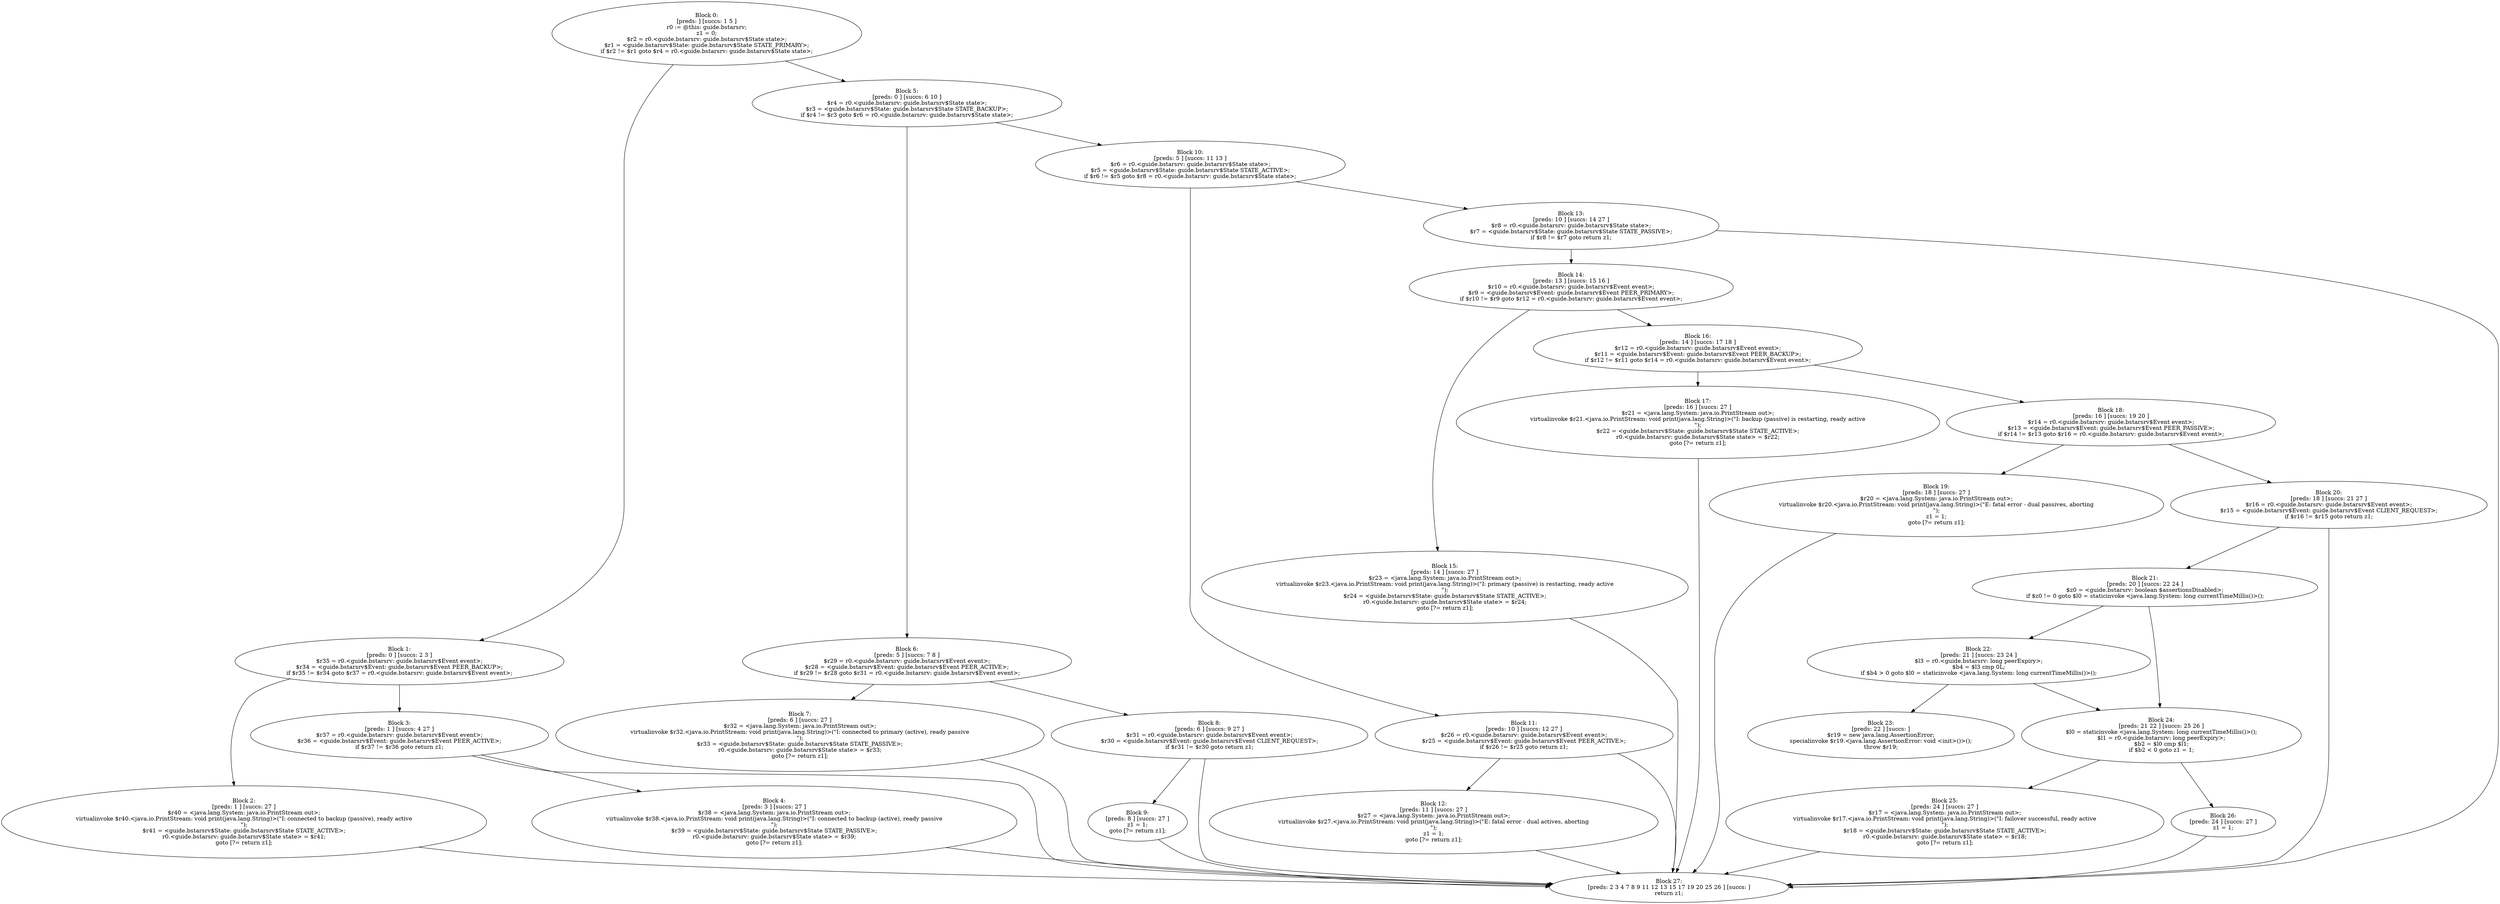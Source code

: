 digraph "unitGraph" {
    "Block 0:
[preds: ] [succs: 1 5 ]
r0 := @this: guide.bstarsrv;
z1 = 0;
$r2 = r0.<guide.bstarsrv: guide.bstarsrv$State state>;
$r1 = <guide.bstarsrv$State: guide.bstarsrv$State STATE_PRIMARY>;
if $r2 != $r1 goto $r4 = r0.<guide.bstarsrv: guide.bstarsrv$State state>;
"
    "Block 1:
[preds: 0 ] [succs: 2 3 ]
$r35 = r0.<guide.bstarsrv: guide.bstarsrv$Event event>;
$r34 = <guide.bstarsrv$Event: guide.bstarsrv$Event PEER_BACKUP>;
if $r35 != $r34 goto $r37 = r0.<guide.bstarsrv: guide.bstarsrv$Event event>;
"
    "Block 2:
[preds: 1 ] [succs: 27 ]
$r40 = <java.lang.System: java.io.PrintStream out>;
virtualinvoke $r40.<java.io.PrintStream: void print(java.lang.String)>(\"I: connected to backup (passive), ready active\n\");
$r41 = <guide.bstarsrv$State: guide.bstarsrv$State STATE_ACTIVE>;
r0.<guide.bstarsrv: guide.bstarsrv$State state> = $r41;
goto [?= return z1];
"
    "Block 3:
[preds: 1 ] [succs: 4 27 ]
$r37 = r0.<guide.bstarsrv: guide.bstarsrv$Event event>;
$r36 = <guide.bstarsrv$Event: guide.bstarsrv$Event PEER_ACTIVE>;
if $r37 != $r36 goto return z1;
"
    "Block 4:
[preds: 3 ] [succs: 27 ]
$r38 = <java.lang.System: java.io.PrintStream out>;
virtualinvoke $r38.<java.io.PrintStream: void print(java.lang.String)>(\"I: connected to backup (active), ready passive\n\");
$r39 = <guide.bstarsrv$State: guide.bstarsrv$State STATE_PASSIVE>;
r0.<guide.bstarsrv: guide.bstarsrv$State state> = $r39;
goto [?= return z1];
"
    "Block 5:
[preds: 0 ] [succs: 6 10 ]
$r4 = r0.<guide.bstarsrv: guide.bstarsrv$State state>;
$r3 = <guide.bstarsrv$State: guide.bstarsrv$State STATE_BACKUP>;
if $r4 != $r3 goto $r6 = r0.<guide.bstarsrv: guide.bstarsrv$State state>;
"
    "Block 6:
[preds: 5 ] [succs: 7 8 ]
$r29 = r0.<guide.bstarsrv: guide.bstarsrv$Event event>;
$r28 = <guide.bstarsrv$Event: guide.bstarsrv$Event PEER_ACTIVE>;
if $r29 != $r28 goto $r31 = r0.<guide.bstarsrv: guide.bstarsrv$Event event>;
"
    "Block 7:
[preds: 6 ] [succs: 27 ]
$r32 = <java.lang.System: java.io.PrintStream out>;
virtualinvoke $r32.<java.io.PrintStream: void print(java.lang.String)>(\"I: connected to primary (active), ready passive\n\");
$r33 = <guide.bstarsrv$State: guide.bstarsrv$State STATE_PASSIVE>;
r0.<guide.bstarsrv: guide.bstarsrv$State state> = $r33;
goto [?= return z1];
"
    "Block 8:
[preds: 6 ] [succs: 9 27 ]
$r31 = r0.<guide.bstarsrv: guide.bstarsrv$Event event>;
$r30 = <guide.bstarsrv$Event: guide.bstarsrv$Event CLIENT_REQUEST>;
if $r31 != $r30 goto return z1;
"
    "Block 9:
[preds: 8 ] [succs: 27 ]
z1 = 1;
goto [?= return z1];
"
    "Block 10:
[preds: 5 ] [succs: 11 13 ]
$r6 = r0.<guide.bstarsrv: guide.bstarsrv$State state>;
$r5 = <guide.bstarsrv$State: guide.bstarsrv$State STATE_ACTIVE>;
if $r6 != $r5 goto $r8 = r0.<guide.bstarsrv: guide.bstarsrv$State state>;
"
    "Block 11:
[preds: 10 ] [succs: 12 27 ]
$r26 = r0.<guide.bstarsrv: guide.bstarsrv$Event event>;
$r25 = <guide.bstarsrv$Event: guide.bstarsrv$Event PEER_ACTIVE>;
if $r26 != $r25 goto return z1;
"
    "Block 12:
[preds: 11 ] [succs: 27 ]
$r27 = <java.lang.System: java.io.PrintStream out>;
virtualinvoke $r27.<java.io.PrintStream: void print(java.lang.String)>(\"E: fatal error - dual actives, aborting\n\");
z1 = 1;
goto [?= return z1];
"
    "Block 13:
[preds: 10 ] [succs: 14 27 ]
$r8 = r0.<guide.bstarsrv: guide.bstarsrv$State state>;
$r7 = <guide.bstarsrv$State: guide.bstarsrv$State STATE_PASSIVE>;
if $r8 != $r7 goto return z1;
"
    "Block 14:
[preds: 13 ] [succs: 15 16 ]
$r10 = r0.<guide.bstarsrv: guide.bstarsrv$Event event>;
$r9 = <guide.bstarsrv$Event: guide.bstarsrv$Event PEER_PRIMARY>;
if $r10 != $r9 goto $r12 = r0.<guide.bstarsrv: guide.bstarsrv$Event event>;
"
    "Block 15:
[preds: 14 ] [succs: 27 ]
$r23 = <java.lang.System: java.io.PrintStream out>;
virtualinvoke $r23.<java.io.PrintStream: void print(java.lang.String)>(\"I: primary (passive) is restarting, ready active\n\");
$r24 = <guide.bstarsrv$State: guide.bstarsrv$State STATE_ACTIVE>;
r0.<guide.bstarsrv: guide.bstarsrv$State state> = $r24;
goto [?= return z1];
"
    "Block 16:
[preds: 14 ] [succs: 17 18 ]
$r12 = r0.<guide.bstarsrv: guide.bstarsrv$Event event>;
$r11 = <guide.bstarsrv$Event: guide.bstarsrv$Event PEER_BACKUP>;
if $r12 != $r11 goto $r14 = r0.<guide.bstarsrv: guide.bstarsrv$Event event>;
"
    "Block 17:
[preds: 16 ] [succs: 27 ]
$r21 = <java.lang.System: java.io.PrintStream out>;
virtualinvoke $r21.<java.io.PrintStream: void print(java.lang.String)>(\"I: backup (passive) is restarting, ready active\n\");
$r22 = <guide.bstarsrv$State: guide.bstarsrv$State STATE_ACTIVE>;
r0.<guide.bstarsrv: guide.bstarsrv$State state> = $r22;
goto [?= return z1];
"
    "Block 18:
[preds: 16 ] [succs: 19 20 ]
$r14 = r0.<guide.bstarsrv: guide.bstarsrv$Event event>;
$r13 = <guide.bstarsrv$Event: guide.bstarsrv$Event PEER_PASSIVE>;
if $r14 != $r13 goto $r16 = r0.<guide.bstarsrv: guide.bstarsrv$Event event>;
"
    "Block 19:
[preds: 18 ] [succs: 27 ]
$r20 = <java.lang.System: java.io.PrintStream out>;
virtualinvoke $r20.<java.io.PrintStream: void print(java.lang.String)>(\"E: fatal error - dual passives, aborting\n\");
z1 = 1;
goto [?= return z1];
"
    "Block 20:
[preds: 18 ] [succs: 21 27 ]
$r16 = r0.<guide.bstarsrv: guide.bstarsrv$Event event>;
$r15 = <guide.bstarsrv$Event: guide.bstarsrv$Event CLIENT_REQUEST>;
if $r16 != $r15 goto return z1;
"
    "Block 21:
[preds: 20 ] [succs: 22 24 ]
$z0 = <guide.bstarsrv: boolean $assertionsDisabled>;
if $z0 != 0 goto $l0 = staticinvoke <java.lang.System: long currentTimeMillis()>();
"
    "Block 22:
[preds: 21 ] [succs: 23 24 ]
$l3 = r0.<guide.bstarsrv: long peerExpiry>;
$b4 = $l3 cmp 0L;
if $b4 > 0 goto $l0 = staticinvoke <java.lang.System: long currentTimeMillis()>();
"
    "Block 23:
[preds: 22 ] [succs: ]
$r19 = new java.lang.AssertionError;
specialinvoke $r19.<java.lang.AssertionError: void <init>()>();
throw $r19;
"
    "Block 24:
[preds: 21 22 ] [succs: 25 26 ]
$l0 = staticinvoke <java.lang.System: long currentTimeMillis()>();
$l1 = r0.<guide.bstarsrv: long peerExpiry>;
$b2 = $l0 cmp $l1;
if $b2 < 0 goto z1 = 1;
"
    "Block 25:
[preds: 24 ] [succs: 27 ]
$r17 = <java.lang.System: java.io.PrintStream out>;
virtualinvoke $r17.<java.io.PrintStream: void print(java.lang.String)>(\"I: failover successful, ready active\n\");
$r18 = <guide.bstarsrv$State: guide.bstarsrv$State STATE_ACTIVE>;
r0.<guide.bstarsrv: guide.bstarsrv$State state> = $r18;
goto [?= return z1];
"
    "Block 26:
[preds: 24 ] [succs: 27 ]
z1 = 1;
"
    "Block 27:
[preds: 2 3 4 7 8 9 11 12 13 15 17 19 20 25 26 ] [succs: ]
return z1;
"
    "Block 0:
[preds: ] [succs: 1 5 ]
r0 := @this: guide.bstarsrv;
z1 = 0;
$r2 = r0.<guide.bstarsrv: guide.bstarsrv$State state>;
$r1 = <guide.bstarsrv$State: guide.bstarsrv$State STATE_PRIMARY>;
if $r2 != $r1 goto $r4 = r0.<guide.bstarsrv: guide.bstarsrv$State state>;
"->"Block 1:
[preds: 0 ] [succs: 2 3 ]
$r35 = r0.<guide.bstarsrv: guide.bstarsrv$Event event>;
$r34 = <guide.bstarsrv$Event: guide.bstarsrv$Event PEER_BACKUP>;
if $r35 != $r34 goto $r37 = r0.<guide.bstarsrv: guide.bstarsrv$Event event>;
";
    "Block 0:
[preds: ] [succs: 1 5 ]
r0 := @this: guide.bstarsrv;
z1 = 0;
$r2 = r0.<guide.bstarsrv: guide.bstarsrv$State state>;
$r1 = <guide.bstarsrv$State: guide.bstarsrv$State STATE_PRIMARY>;
if $r2 != $r1 goto $r4 = r0.<guide.bstarsrv: guide.bstarsrv$State state>;
"->"Block 5:
[preds: 0 ] [succs: 6 10 ]
$r4 = r0.<guide.bstarsrv: guide.bstarsrv$State state>;
$r3 = <guide.bstarsrv$State: guide.bstarsrv$State STATE_BACKUP>;
if $r4 != $r3 goto $r6 = r0.<guide.bstarsrv: guide.bstarsrv$State state>;
";
    "Block 1:
[preds: 0 ] [succs: 2 3 ]
$r35 = r0.<guide.bstarsrv: guide.bstarsrv$Event event>;
$r34 = <guide.bstarsrv$Event: guide.bstarsrv$Event PEER_BACKUP>;
if $r35 != $r34 goto $r37 = r0.<guide.bstarsrv: guide.bstarsrv$Event event>;
"->"Block 2:
[preds: 1 ] [succs: 27 ]
$r40 = <java.lang.System: java.io.PrintStream out>;
virtualinvoke $r40.<java.io.PrintStream: void print(java.lang.String)>(\"I: connected to backup (passive), ready active\n\");
$r41 = <guide.bstarsrv$State: guide.bstarsrv$State STATE_ACTIVE>;
r0.<guide.bstarsrv: guide.bstarsrv$State state> = $r41;
goto [?= return z1];
";
    "Block 1:
[preds: 0 ] [succs: 2 3 ]
$r35 = r0.<guide.bstarsrv: guide.bstarsrv$Event event>;
$r34 = <guide.bstarsrv$Event: guide.bstarsrv$Event PEER_BACKUP>;
if $r35 != $r34 goto $r37 = r0.<guide.bstarsrv: guide.bstarsrv$Event event>;
"->"Block 3:
[preds: 1 ] [succs: 4 27 ]
$r37 = r0.<guide.bstarsrv: guide.bstarsrv$Event event>;
$r36 = <guide.bstarsrv$Event: guide.bstarsrv$Event PEER_ACTIVE>;
if $r37 != $r36 goto return z1;
";
    "Block 2:
[preds: 1 ] [succs: 27 ]
$r40 = <java.lang.System: java.io.PrintStream out>;
virtualinvoke $r40.<java.io.PrintStream: void print(java.lang.String)>(\"I: connected to backup (passive), ready active\n\");
$r41 = <guide.bstarsrv$State: guide.bstarsrv$State STATE_ACTIVE>;
r0.<guide.bstarsrv: guide.bstarsrv$State state> = $r41;
goto [?= return z1];
"->"Block 27:
[preds: 2 3 4 7 8 9 11 12 13 15 17 19 20 25 26 ] [succs: ]
return z1;
";
    "Block 3:
[preds: 1 ] [succs: 4 27 ]
$r37 = r0.<guide.bstarsrv: guide.bstarsrv$Event event>;
$r36 = <guide.bstarsrv$Event: guide.bstarsrv$Event PEER_ACTIVE>;
if $r37 != $r36 goto return z1;
"->"Block 4:
[preds: 3 ] [succs: 27 ]
$r38 = <java.lang.System: java.io.PrintStream out>;
virtualinvoke $r38.<java.io.PrintStream: void print(java.lang.String)>(\"I: connected to backup (active), ready passive\n\");
$r39 = <guide.bstarsrv$State: guide.bstarsrv$State STATE_PASSIVE>;
r0.<guide.bstarsrv: guide.bstarsrv$State state> = $r39;
goto [?= return z1];
";
    "Block 3:
[preds: 1 ] [succs: 4 27 ]
$r37 = r0.<guide.bstarsrv: guide.bstarsrv$Event event>;
$r36 = <guide.bstarsrv$Event: guide.bstarsrv$Event PEER_ACTIVE>;
if $r37 != $r36 goto return z1;
"->"Block 27:
[preds: 2 3 4 7 8 9 11 12 13 15 17 19 20 25 26 ] [succs: ]
return z1;
";
    "Block 4:
[preds: 3 ] [succs: 27 ]
$r38 = <java.lang.System: java.io.PrintStream out>;
virtualinvoke $r38.<java.io.PrintStream: void print(java.lang.String)>(\"I: connected to backup (active), ready passive\n\");
$r39 = <guide.bstarsrv$State: guide.bstarsrv$State STATE_PASSIVE>;
r0.<guide.bstarsrv: guide.bstarsrv$State state> = $r39;
goto [?= return z1];
"->"Block 27:
[preds: 2 3 4 7 8 9 11 12 13 15 17 19 20 25 26 ] [succs: ]
return z1;
";
    "Block 5:
[preds: 0 ] [succs: 6 10 ]
$r4 = r0.<guide.bstarsrv: guide.bstarsrv$State state>;
$r3 = <guide.bstarsrv$State: guide.bstarsrv$State STATE_BACKUP>;
if $r4 != $r3 goto $r6 = r0.<guide.bstarsrv: guide.bstarsrv$State state>;
"->"Block 6:
[preds: 5 ] [succs: 7 8 ]
$r29 = r0.<guide.bstarsrv: guide.bstarsrv$Event event>;
$r28 = <guide.bstarsrv$Event: guide.bstarsrv$Event PEER_ACTIVE>;
if $r29 != $r28 goto $r31 = r0.<guide.bstarsrv: guide.bstarsrv$Event event>;
";
    "Block 5:
[preds: 0 ] [succs: 6 10 ]
$r4 = r0.<guide.bstarsrv: guide.bstarsrv$State state>;
$r3 = <guide.bstarsrv$State: guide.bstarsrv$State STATE_BACKUP>;
if $r4 != $r3 goto $r6 = r0.<guide.bstarsrv: guide.bstarsrv$State state>;
"->"Block 10:
[preds: 5 ] [succs: 11 13 ]
$r6 = r0.<guide.bstarsrv: guide.bstarsrv$State state>;
$r5 = <guide.bstarsrv$State: guide.bstarsrv$State STATE_ACTIVE>;
if $r6 != $r5 goto $r8 = r0.<guide.bstarsrv: guide.bstarsrv$State state>;
";
    "Block 6:
[preds: 5 ] [succs: 7 8 ]
$r29 = r0.<guide.bstarsrv: guide.bstarsrv$Event event>;
$r28 = <guide.bstarsrv$Event: guide.bstarsrv$Event PEER_ACTIVE>;
if $r29 != $r28 goto $r31 = r0.<guide.bstarsrv: guide.bstarsrv$Event event>;
"->"Block 7:
[preds: 6 ] [succs: 27 ]
$r32 = <java.lang.System: java.io.PrintStream out>;
virtualinvoke $r32.<java.io.PrintStream: void print(java.lang.String)>(\"I: connected to primary (active), ready passive\n\");
$r33 = <guide.bstarsrv$State: guide.bstarsrv$State STATE_PASSIVE>;
r0.<guide.bstarsrv: guide.bstarsrv$State state> = $r33;
goto [?= return z1];
";
    "Block 6:
[preds: 5 ] [succs: 7 8 ]
$r29 = r0.<guide.bstarsrv: guide.bstarsrv$Event event>;
$r28 = <guide.bstarsrv$Event: guide.bstarsrv$Event PEER_ACTIVE>;
if $r29 != $r28 goto $r31 = r0.<guide.bstarsrv: guide.bstarsrv$Event event>;
"->"Block 8:
[preds: 6 ] [succs: 9 27 ]
$r31 = r0.<guide.bstarsrv: guide.bstarsrv$Event event>;
$r30 = <guide.bstarsrv$Event: guide.bstarsrv$Event CLIENT_REQUEST>;
if $r31 != $r30 goto return z1;
";
    "Block 7:
[preds: 6 ] [succs: 27 ]
$r32 = <java.lang.System: java.io.PrintStream out>;
virtualinvoke $r32.<java.io.PrintStream: void print(java.lang.String)>(\"I: connected to primary (active), ready passive\n\");
$r33 = <guide.bstarsrv$State: guide.bstarsrv$State STATE_PASSIVE>;
r0.<guide.bstarsrv: guide.bstarsrv$State state> = $r33;
goto [?= return z1];
"->"Block 27:
[preds: 2 3 4 7 8 9 11 12 13 15 17 19 20 25 26 ] [succs: ]
return z1;
";
    "Block 8:
[preds: 6 ] [succs: 9 27 ]
$r31 = r0.<guide.bstarsrv: guide.bstarsrv$Event event>;
$r30 = <guide.bstarsrv$Event: guide.bstarsrv$Event CLIENT_REQUEST>;
if $r31 != $r30 goto return z1;
"->"Block 9:
[preds: 8 ] [succs: 27 ]
z1 = 1;
goto [?= return z1];
";
    "Block 8:
[preds: 6 ] [succs: 9 27 ]
$r31 = r0.<guide.bstarsrv: guide.bstarsrv$Event event>;
$r30 = <guide.bstarsrv$Event: guide.bstarsrv$Event CLIENT_REQUEST>;
if $r31 != $r30 goto return z1;
"->"Block 27:
[preds: 2 3 4 7 8 9 11 12 13 15 17 19 20 25 26 ] [succs: ]
return z1;
";
    "Block 9:
[preds: 8 ] [succs: 27 ]
z1 = 1;
goto [?= return z1];
"->"Block 27:
[preds: 2 3 4 7 8 9 11 12 13 15 17 19 20 25 26 ] [succs: ]
return z1;
";
    "Block 10:
[preds: 5 ] [succs: 11 13 ]
$r6 = r0.<guide.bstarsrv: guide.bstarsrv$State state>;
$r5 = <guide.bstarsrv$State: guide.bstarsrv$State STATE_ACTIVE>;
if $r6 != $r5 goto $r8 = r0.<guide.bstarsrv: guide.bstarsrv$State state>;
"->"Block 11:
[preds: 10 ] [succs: 12 27 ]
$r26 = r0.<guide.bstarsrv: guide.bstarsrv$Event event>;
$r25 = <guide.bstarsrv$Event: guide.bstarsrv$Event PEER_ACTIVE>;
if $r26 != $r25 goto return z1;
";
    "Block 10:
[preds: 5 ] [succs: 11 13 ]
$r6 = r0.<guide.bstarsrv: guide.bstarsrv$State state>;
$r5 = <guide.bstarsrv$State: guide.bstarsrv$State STATE_ACTIVE>;
if $r6 != $r5 goto $r8 = r0.<guide.bstarsrv: guide.bstarsrv$State state>;
"->"Block 13:
[preds: 10 ] [succs: 14 27 ]
$r8 = r0.<guide.bstarsrv: guide.bstarsrv$State state>;
$r7 = <guide.bstarsrv$State: guide.bstarsrv$State STATE_PASSIVE>;
if $r8 != $r7 goto return z1;
";
    "Block 11:
[preds: 10 ] [succs: 12 27 ]
$r26 = r0.<guide.bstarsrv: guide.bstarsrv$Event event>;
$r25 = <guide.bstarsrv$Event: guide.bstarsrv$Event PEER_ACTIVE>;
if $r26 != $r25 goto return z1;
"->"Block 12:
[preds: 11 ] [succs: 27 ]
$r27 = <java.lang.System: java.io.PrintStream out>;
virtualinvoke $r27.<java.io.PrintStream: void print(java.lang.String)>(\"E: fatal error - dual actives, aborting\n\");
z1 = 1;
goto [?= return z1];
";
    "Block 11:
[preds: 10 ] [succs: 12 27 ]
$r26 = r0.<guide.bstarsrv: guide.bstarsrv$Event event>;
$r25 = <guide.bstarsrv$Event: guide.bstarsrv$Event PEER_ACTIVE>;
if $r26 != $r25 goto return z1;
"->"Block 27:
[preds: 2 3 4 7 8 9 11 12 13 15 17 19 20 25 26 ] [succs: ]
return z1;
";
    "Block 12:
[preds: 11 ] [succs: 27 ]
$r27 = <java.lang.System: java.io.PrintStream out>;
virtualinvoke $r27.<java.io.PrintStream: void print(java.lang.String)>(\"E: fatal error - dual actives, aborting\n\");
z1 = 1;
goto [?= return z1];
"->"Block 27:
[preds: 2 3 4 7 8 9 11 12 13 15 17 19 20 25 26 ] [succs: ]
return z1;
";
    "Block 13:
[preds: 10 ] [succs: 14 27 ]
$r8 = r0.<guide.bstarsrv: guide.bstarsrv$State state>;
$r7 = <guide.bstarsrv$State: guide.bstarsrv$State STATE_PASSIVE>;
if $r8 != $r7 goto return z1;
"->"Block 14:
[preds: 13 ] [succs: 15 16 ]
$r10 = r0.<guide.bstarsrv: guide.bstarsrv$Event event>;
$r9 = <guide.bstarsrv$Event: guide.bstarsrv$Event PEER_PRIMARY>;
if $r10 != $r9 goto $r12 = r0.<guide.bstarsrv: guide.bstarsrv$Event event>;
";
    "Block 13:
[preds: 10 ] [succs: 14 27 ]
$r8 = r0.<guide.bstarsrv: guide.bstarsrv$State state>;
$r7 = <guide.bstarsrv$State: guide.bstarsrv$State STATE_PASSIVE>;
if $r8 != $r7 goto return z1;
"->"Block 27:
[preds: 2 3 4 7 8 9 11 12 13 15 17 19 20 25 26 ] [succs: ]
return z1;
";
    "Block 14:
[preds: 13 ] [succs: 15 16 ]
$r10 = r0.<guide.bstarsrv: guide.bstarsrv$Event event>;
$r9 = <guide.bstarsrv$Event: guide.bstarsrv$Event PEER_PRIMARY>;
if $r10 != $r9 goto $r12 = r0.<guide.bstarsrv: guide.bstarsrv$Event event>;
"->"Block 15:
[preds: 14 ] [succs: 27 ]
$r23 = <java.lang.System: java.io.PrintStream out>;
virtualinvoke $r23.<java.io.PrintStream: void print(java.lang.String)>(\"I: primary (passive) is restarting, ready active\n\");
$r24 = <guide.bstarsrv$State: guide.bstarsrv$State STATE_ACTIVE>;
r0.<guide.bstarsrv: guide.bstarsrv$State state> = $r24;
goto [?= return z1];
";
    "Block 14:
[preds: 13 ] [succs: 15 16 ]
$r10 = r0.<guide.bstarsrv: guide.bstarsrv$Event event>;
$r9 = <guide.bstarsrv$Event: guide.bstarsrv$Event PEER_PRIMARY>;
if $r10 != $r9 goto $r12 = r0.<guide.bstarsrv: guide.bstarsrv$Event event>;
"->"Block 16:
[preds: 14 ] [succs: 17 18 ]
$r12 = r0.<guide.bstarsrv: guide.bstarsrv$Event event>;
$r11 = <guide.bstarsrv$Event: guide.bstarsrv$Event PEER_BACKUP>;
if $r12 != $r11 goto $r14 = r0.<guide.bstarsrv: guide.bstarsrv$Event event>;
";
    "Block 15:
[preds: 14 ] [succs: 27 ]
$r23 = <java.lang.System: java.io.PrintStream out>;
virtualinvoke $r23.<java.io.PrintStream: void print(java.lang.String)>(\"I: primary (passive) is restarting, ready active\n\");
$r24 = <guide.bstarsrv$State: guide.bstarsrv$State STATE_ACTIVE>;
r0.<guide.bstarsrv: guide.bstarsrv$State state> = $r24;
goto [?= return z1];
"->"Block 27:
[preds: 2 3 4 7 8 9 11 12 13 15 17 19 20 25 26 ] [succs: ]
return z1;
";
    "Block 16:
[preds: 14 ] [succs: 17 18 ]
$r12 = r0.<guide.bstarsrv: guide.bstarsrv$Event event>;
$r11 = <guide.bstarsrv$Event: guide.bstarsrv$Event PEER_BACKUP>;
if $r12 != $r11 goto $r14 = r0.<guide.bstarsrv: guide.bstarsrv$Event event>;
"->"Block 17:
[preds: 16 ] [succs: 27 ]
$r21 = <java.lang.System: java.io.PrintStream out>;
virtualinvoke $r21.<java.io.PrintStream: void print(java.lang.String)>(\"I: backup (passive) is restarting, ready active\n\");
$r22 = <guide.bstarsrv$State: guide.bstarsrv$State STATE_ACTIVE>;
r0.<guide.bstarsrv: guide.bstarsrv$State state> = $r22;
goto [?= return z1];
";
    "Block 16:
[preds: 14 ] [succs: 17 18 ]
$r12 = r0.<guide.bstarsrv: guide.bstarsrv$Event event>;
$r11 = <guide.bstarsrv$Event: guide.bstarsrv$Event PEER_BACKUP>;
if $r12 != $r11 goto $r14 = r0.<guide.bstarsrv: guide.bstarsrv$Event event>;
"->"Block 18:
[preds: 16 ] [succs: 19 20 ]
$r14 = r0.<guide.bstarsrv: guide.bstarsrv$Event event>;
$r13 = <guide.bstarsrv$Event: guide.bstarsrv$Event PEER_PASSIVE>;
if $r14 != $r13 goto $r16 = r0.<guide.bstarsrv: guide.bstarsrv$Event event>;
";
    "Block 17:
[preds: 16 ] [succs: 27 ]
$r21 = <java.lang.System: java.io.PrintStream out>;
virtualinvoke $r21.<java.io.PrintStream: void print(java.lang.String)>(\"I: backup (passive) is restarting, ready active\n\");
$r22 = <guide.bstarsrv$State: guide.bstarsrv$State STATE_ACTIVE>;
r0.<guide.bstarsrv: guide.bstarsrv$State state> = $r22;
goto [?= return z1];
"->"Block 27:
[preds: 2 3 4 7 8 9 11 12 13 15 17 19 20 25 26 ] [succs: ]
return z1;
";
    "Block 18:
[preds: 16 ] [succs: 19 20 ]
$r14 = r0.<guide.bstarsrv: guide.bstarsrv$Event event>;
$r13 = <guide.bstarsrv$Event: guide.bstarsrv$Event PEER_PASSIVE>;
if $r14 != $r13 goto $r16 = r0.<guide.bstarsrv: guide.bstarsrv$Event event>;
"->"Block 19:
[preds: 18 ] [succs: 27 ]
$r20 = <java.lang.System: java.io.PrintStream out>;
virtualinvoke $r20.<java.io.PrintStream: void print(java.lang.String)>(\"E: fatal error - dual passives, aborting\n\");
z1 = 1;
goto [?= return z1];
";
    "Block 18:
[preds: 16 ] [succs: 19 20 ]
$r14 = r0.<guide.bstarsrv: guide.bstarsrv$Event event>;
$r13 = <guide.bstarsrv$Event: guide.bstarsrv$Event PEER_PASSIVE>;
if $r14 != $r13 goto $r16 = r0.<guide.bstarsrv: guide.bstarsrv$Event event>;
"->"Block 20:
[preds: 18 ] [succs: 21 27 ]
$r16 = r0.<guide.bstarsrv: guide.bstarsrv$Event event>;
$r15 = <guide.bstarsrv$Event: guide.bstarsrv$Event CLIENT_REQUEST>;
if $r16 != $r15 goto return z1;
";
    "Block 19:
[preds: 18 ] [succs: 27 ]
$r20 = <java.lang.System: java.io.PrintStream out>;
virtualinvoke $r20.<java.io.PrintStream: void print(java.lang.String)>(\"E: fatal error - dual passives, aborting\n\");
z1 = 1;
goto [?= return z1];
"->"Block 27:
[preds: 2 3 4 7 8 9 11 12 13 15 17 19 20 25 26 ] [succs: ]
return z1;
";
    "Block 20:
[preds: 18 ] [succs: 21 27 ]
$r16 = r0.<guide.bstarsrv: guide.bstarsrv$Event event>;
$r15 = <guide.bstarsrv$Event: guide.bstarsrv$Event CLIENT_REQUEST>;
if $r16 != $r15 goto return z1;
"->"Block 21:
[preds: 20 ] [succs: 22 24 ]
$z0 = <guide.bstarsrv: boolean $assertionsDisabled>;
if $z0 != 0 goto $l0 = staticinvoke <java.lang.System: long currentTimeMillis()>();
";
    "Block 20:
[preds: 18 ] [succs: 21 27 ]
$r16 = r0.<guide.bstarsrv: guide.bstarsrv$Event event>;
$r15 = <guide.bstarsrv$Event: guide.bstarsrv$Event CLIENT_REQUEST>;
if $r16 != $r15 goto return z1;
"->"Block 27:
[preds: 2 3 4 7 8 9 11 12 13 15 17 19 20 25 26 ] [succs: ]
return z1;
";
    "Block 21:
[preds: 20 ] [succs: 22 24 ]
$z0 = <guide.bstarsrv: boolean $assertionsDisabled>;
if $z0 != 0 goto $l0 = staticinvoke <java.lang.System: long currentTimeMillis()>();
"->"Block 22:
[preds: 21 ] [succs: 23 24 ]
$l3 = r0.<guide.bstarsrv: long peerExpiry>;
$b4 = $l3 cmp 0L;
if $b4 > 0 goto $l0 = staticinvoke <java.lang.System: long currentTimeMillis()>();
";
    "Block 21:
[preds: 20 ] [succs: 22 24 ]
$z0 = <guide.bstarsrv: boolean $assertionsDisabled>;
if $z0 != 0 goto $l0 = staticinvoke <java.lang.System: long currentTimeMillis()>();
"->"Block 24:
[preds: 21 22 ] [succs: 25 26 ]
$l0 = staticinvoke <java.lang.System: long currentTimeMillis()>();
$l1 = r0.<guide.bstarsrv: long peerExpiry>;
$b2 = $l0 cmp $l1;
if $b2 < 0 goto z1 = 1;
";
    "Block 22:
[preds: 21 ] [succs: 23 24 ]
$l3 = r0.<guide.bstarsrv: long peerExpiry>;
$b4 = $l3 cmp 0L;
if $b4 > 0 goto $l0 = staticinvoke <java.lang.System: long currentTimeMillis()>();
"->"Block 23:
[preds: 22 ] [succs: ]
$r19 = new java.lang.AssertionError;
specialinvoke $r19.<java.lang.AssertionError: void <init>()>();
throw $r19;
";
    "Block 22:
[preds: 21 ] [succs: 23 24 ]
$l3 = r0.<guide.bstarsrv: long peerExpiry>;
$b4 = $l3 cmp 0L;
if $b4 > 0 goto $l0 = staticinvoke <java.lang.System: long currentTimeMillis()>();
"->"Block 24:
[preds: 21 22 ] [succs: 25 26 ]
$l0 = staticinvoke <java.lang.System: long currentTimeMillis()>();
$l1 = r0.<guide.bstarsrv: long peerExpiry>;
$b2 = $l0 cmp $l1;
if $b2 < 0 goto z1 = 1;
";
    "Block 24:
[preds: 21 22 ] [succs: 25 26 ]
$l0 = staticinvoke <java.lang.System: long currentTimeMillis()>();
$l1 = r0.<guide.bstarsrv: long peerExpiry>;
$b2 = $l0 cmp $l1;
if $b2 < 0 goto z1 = 1;
"->"Block 25:
[preds: 24 ] [succs: 27 ]
$r17 = <java.lang.System: java.io.PrintStream out>;
virtualinvoke $r17.<java.io.PrintStream: void print(java.lang.String)>(\"I: failover successful, ready active\n\");
$r18 = <guide.bstarsrv$State: guide.bstarsrv$State STATE_ACTIVE>;
r0.<guide.bstarsrv: guide.bstarsrv$State state> = $r18;
goto [?= return z1];
";
    "Block 24:
[preds: 21 22 ] [succs: 25 26 ]
$l0 = staticinvoke <java.lang.System: long currentTimeMillis()>();
$l1 = r0.<guide.bstarsrv: long peerExpiry>;
$b2 = $l0 cmp $l1;
if $b2 < 0 goto z1 = 1;
"->"Block 26:
[preds: 24 ] [succs: 27 ]
z1 = 1;
";
    "Block 25:
[preds: 24 ] [succs: 27 ]
$r17 = <java.lang.System: java.io.PrintStream out>;
virtualinvoke $r17.<java.io.PrintStream: void print(java.lang.String)>(\"I: failover successful, ready active\n\");
$r18 = <guide.bstarsrv$State: guide.bstarsrv$State STATE_ACTIVE>;
r0.<guide.bstarsrv: guide.bstarsrv$State state> = $r18;
goto [?= return z1];
"->"Block 27:
[preds: 2 3 4 7 8 9 11 12 13 15 17 19 20 25 26 ] [succs: ]
return z1;
";
    "Block 26:
[preds: 24 ] [succs: 27 ]
z1 = 1;
"->"Block 27:
[preds: 2 3 4 7 8 9 11 12 13 15 17 19 20 25 26 ] [succs: ]
return z1;
";
}
